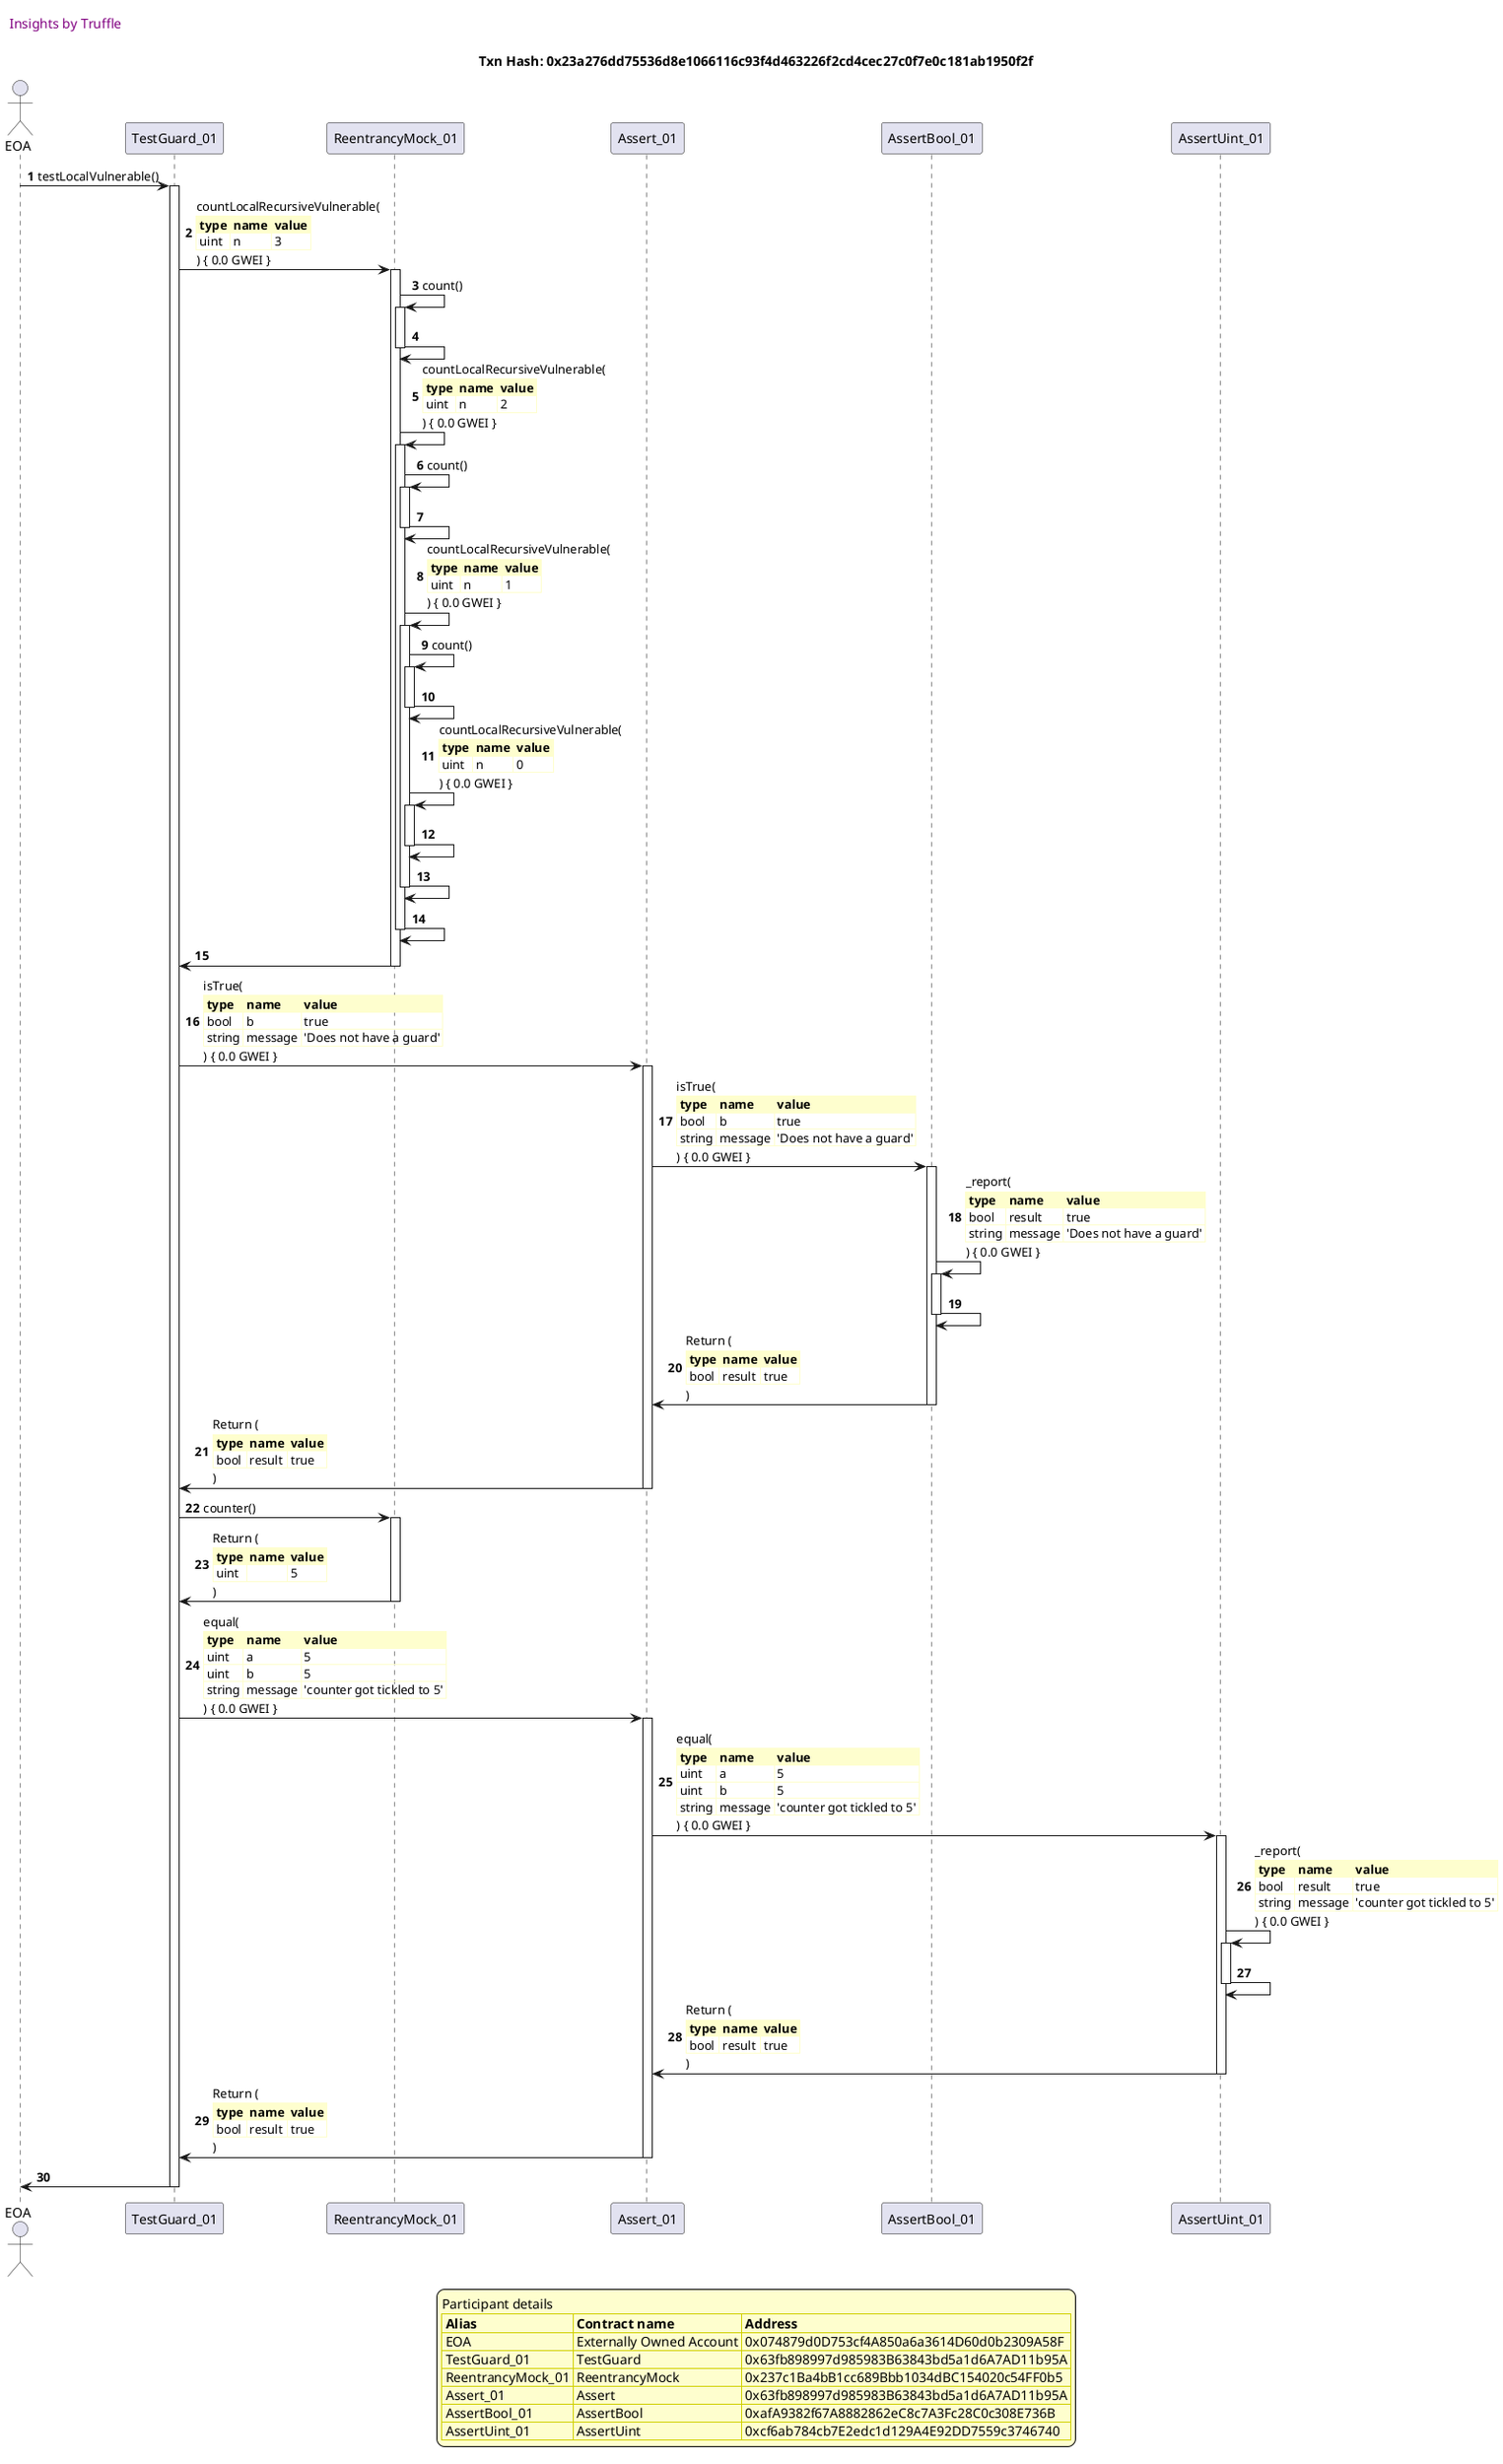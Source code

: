 

@startuml

autonumber
skinparam legendBackgroundColor #FEFECE

<style>
      header {
        HorizontalAlignment left
        FontColor purple
        FontSize 14
        Padding 10
      }
    </style>

header Insights by Truffle

title Txn Hash: 0x23a276dd75536d8e1066116c93f4d463226f2cd4cec27c0f7e0c181ab1950f2f


actor EOA as "EOA"
participant TestGuard_01 as "TestGuard_01"
participant ReentrancyMock_01 as "ReentrancyMock_01"
participant Assert_01 as "Assert_01"
participant AssertBool_01 as "AssertBool_01"
participant AssertUint_01 as "AssertUint_01"

"EOA" -> "TestGuard_01" ++: testLocalVulnerable()
"TestGuard_01" -> "ReentrancyMock_01" ++: countLocalRecursiveVulnerable(\n\
<#FEFECE,#FEFECE>|= type |= name |= value |\n\
| uint | n | 3 |\n\
) { 0.0 GWEI }
"ReentrancyMock_01" -> "ReentrancyMock_01" ++: count()
"ReentrancyMock_01" -> "ReentrancyMock_01" --: 
"ReentrancyMock_01" -> "ReentrancyMock_01" ++: countLocalRecursiveVulnerable(\n\
<#FEFECE,#FEFECE>|= type |= name |= value |\n\
| uint | n | 2 |\n\
) { 0.0 GWEI }
"ReentrancyMock_01" -> "ReentrancyMock_01" ++: count()
"ReentrancyMock_01" -> "ReentrancyMock_01" --: 
"ReentrancyMock_01" -> "ReentrancyMock_01" ++: countLocalRecursiveVulnerable(\n\
<#FEFECE,#FEFECE>|= type |= name |= value |\n\
| uint | n | 1 |\n\
) { 0.0 GWEI }
"ReentrancyMock_01" -> "ReentrancyMock_01" ++: count()
"ReentrancyMock_01" -> "ReentrancyMock_01" --: 
"ReentrancyMock_01" -> "ReentrancyMock_01" ++: countLocalRecursiveVulnerable(\n\
<#FEFECE,#FEFECE>|= type |= name |= value |\n\
| uint | n | 0 |\n\
) { 0.0 GWEI }
"ReentrancyMock_01" -> "ReentrancyMock_01" --: 
"ReentrancyMock_01" -> "ReentrancyMock_01" --: 
"ReentrancyMock_01" -> "ReentrancyMock_01" --: 
"ReentrancyMock_01" -> "TestGuard_01" --: 
"TestGuard_01" -> "Assert_01" ++: isTrue(\n\
<#FEFECE,#FEFECE>|= type |= name |= value |\n\
| bool | b | true |\n\
| string | message | 'Does not have a guard' |\n\
) { 0.0 GWEI }
"Assert_01" -> "AssertBool_01" ++: isTrue(\n\
<#FEFECE,#FEFECE>|= type |= name |= value |\n\
| bool | b | true |\n\
| string | message | 'Does not have a guard' |\n\
) { 0.0 GWEI }
"AssertBool_01" -> "AssertBool_01" ++: _report(\n\
<#FEFECE,#FEFECE>|= type |= name |= value |\n\
| bool | result | true |\n\
| string | message | 'Does not have a guard' |\n\
) { 0.0 GWEI }
"AssertBool_01" -> "AssertBool_01" --: 
"AssertBool_01" -> "Assert_01" --: Return (\n\
<#FEFECE,#FEFECE>|= type |= name |= value |\n\
| bool | result | true |\n\
)
"Assert_01" -> "TestGuard_01" --: Return (\n\
<#FEFECE,#FEFECE>|= type |= name |= value |\n\
| bool | result | true |\n\
)
"TestGuard_01" -> "ReentrancyMock_01" ++: counter()
"ReentrancyMock_01" -> "TestGuard_01" --: Return (\n\
<#FEFECE,#FEFECE>|= type |= name |= value |\n\
| uint |  | 5 |\n\
)
"TestGuard_01" -> "Assert_01" ++: equal(\n\
<#FEFECE,#FEFECE>|= type |= name |= value |\n\
| uint | a | 5 |\n\
| uint | b | 5 |\n\
| string | message | 'counter got tickled to 5' |\n\
) { 0.0 GWEI }
"Assert_01" -> "AssertUint_01" ++: equal(\n\
<#FEFECE,#FEFECE>|= type |= name |= value |\n\
| uint | a | 5 |\n\
| uint | b | 5 |\n\
| string | message | 'counter got tickled to 5' |\n\
) { 0.0 GWEI }
"AssertUint_01" -> "AssertUint_01" ++: _report(\n\
<#FEFECE,#FEFECE>|= type |= name |= value |\n\
| bool | result | true |\n\
| string | message | 'counter got tickled to 5' |\n\
) { 0.0 GWEI }
"AssertUint_01" -> "AssertUint_01" --: 
"AssertUint_01" -> "Assert_01" --: Return (\n\
<#FEFECE,#FEFECE>|= type |= name |= value |\n\
| bool | result | true |\n\
)
"Assert_01" -> "TestGuard_01" --: Return (\n\
<#FEFECE,#FEFECE>|= type |= name |= value |\n\
| bool | result | true |\n\
)
"TestGuard_01" -> "EOA" --: 

legend
Participant details
<#FEFECE,#D0D000>|= Alias |= Contract name |= Address |
<#FEFECE>| EOA | Externally Owned Account | 0x074879d0D753cf4A850a6a3614D60d0b2309A58F |
<#FEFECE>| TestGuard_01 | TestGuard | 0x63fb898997d985983B63843bd5a1d6A7AD11b95A |
<#FEFECE>| ReentrancyMock_01 | ReentrancyMock | 0x237c1Ba4bB1cc689Bbb1034dBC154020c54FF0b5 |
<#FEFECE>| Assert_01 | Assert | 0x63fb898997d985983B63843bd5a1d6A7AD11b95A |
<#FEFECE>| AssertBool_01 | AssertBool | 0xafA9382f67A8882862eC8c7A3Fc28C0c308E736B |
<#FEFECE>| AssertUint_01 | AssertUint | 0xcf6ab784cb7E2edc1d129A4E92DD7559c3746740 |
endlegend

@enduml
